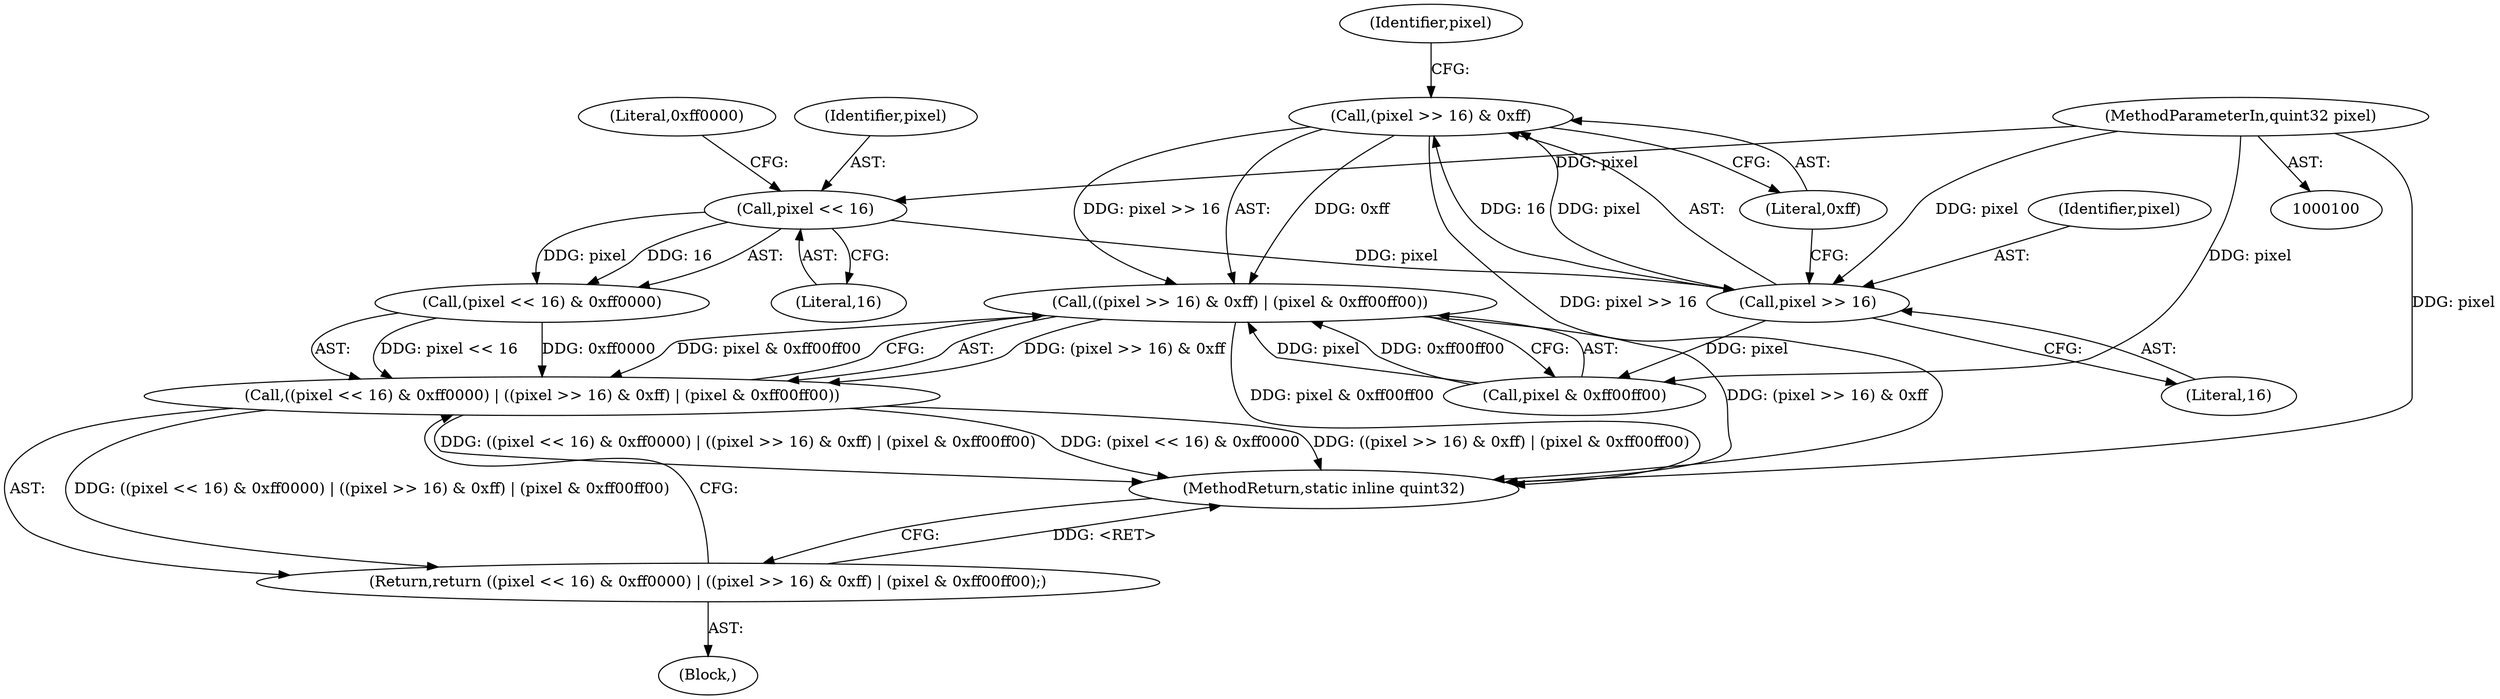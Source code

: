 digraph "1_Chrome_04915c26ea193247b8a29aa24bfa34578ef5d39e@del" {
"1000111" [label="(Call,(pixel >> 16) & 0xff)"];
"1000112" [label="(Call,pixel >> 16)"];
"1000106" [label="(Call,pixel << 16)"];
"1000101" [label="(MethodParameterIn,quint32 pixel)"];
"1000110" [label="(Call,((pixel >> 16) & 0xff) | (pixel & 0xff00ff00))"];
"1000104" [label="(Call,((pixel << 16) & 0xff0000) | ((pixel >> 16) & 0xff) | (pixel & 0xff00ff00))"];
"1000103" [label="(Return,return ((pixel << 16) & 0xff0000) | ((pixel >> 16) & 0xff) | (pixel & 0xff00ff00);)"];
"1000115" [label="(Literal,0xff)"];
"1000102" [label="(Block,)"];
"1000105" [label="(Call,(pixel << 16) & 0xff0000)"];
"1000111" [label="(Call,(pixel >> 16) & 0xff)"];
"1000117" [label="(Identifier,pixel)"];
"1000107" [label="(Identifier,pixel)"];
"1000114" [label="(Literal,16)"];
"1000106" [label="(Call,pixel << 16)"];
"1000103" [label="(Return,return ((pixel << 16) & 0xff0000) | ((pixel >> 16) & 0xff) | (pixel & 0xff00ff00);)"];
"1000119" [label="(MethodReturn,static inline quint32)"];
"1000108" [label="(Literal,16)"];
"1000104" [label="(Call,((pixel << 16) & 0xff0000) | ((pixel >> 16) & 0xff) | (pixel & 0xff00ff00))"];
"1000113" [label="(Identifier,pixel)"];
"1000110" [label="(Call,((pixel >> 16) & 0xff) | (pixel & 0xff00ff00))"];
"1000112" [label="(Call,pixel >> 16)"];
"1000109" [label="(Literal,0xff0000)"];
"1000116" [label="(Call,pixel & 0xff00ff00)"];
"1000101" [label="(MethodParameterIn,quint32 pixel)"];
"1000111" -> "1000110"  [label="AST: "];
"1000111" -> "1000115"  [label="CFG: "];
"1000112" -> "1000111"  [label="AST: "];
"1000115" -> "1000111"  [label="AST: "];
"1000117" -> "1000111"  [label="CFG: "];
"1000111" -> "1000119"  [label="DDG: pixel >> 16"];
"1000111" -> "1000110"  [label="DDG: pixel >> 16"];
"1000111" -> "1000110"  [label="DDG: 0xff"];
"1000112" -> "1000111"  [label="DDG: pixel"];
"1000112" -> "1000111"  [label="DDG: 16"];
"1000112" -> "1000114"  [label="CFG: "];
"1000113" -> "1000112"  [label="AST: "];
"1000114" -> "1000112"  [label="AST: "];
"1000115" -> "1000112"  [label="CFG: "];
"1000106" -> "1000112"  [label="DDG: pixel"];
"1000101" -> "1000112"  [label="DDG: pixel"];
"1000112" -> "1000116"  [label="DDG: pixel"];
"1000106" -> "1000105"  [label="AST: "];
"1000106" -> "1000108"  [label="CFG: "];
"1000107" -> "1000106"  [label="AST: "];
"1000108" -> "1000106"  [label="AST: "];
"1000109" -> "1000106"  [label="CFG: "];
"1000106" -> "1000105"  [label="DDG: pixel"];
"1000106" -> "1000105"  [label="DDG: 16"];
"1000101" -> "1000106"  [label="DDG: pixel"];
"1000101" -> "1000100"  [label="AST: "];
"1000101" -> "1000119"  [label="DDG: pixel"];
"1000101" -> "1000116"  [label="DDG: pixel"];
"1000110" -> "1000104"  [label="AST: "];
"1000110" -> "1000116"  [label="CFG: "];
"1000116" -> "1000110"  [label="AST: "];
"1000104" -> "1000110"  [label="CFG: "];
"1000110" -> "1000119"  [label="DDG: (pixel >> 16) & 0xff"];
"1000110" -> "1000119"  [label="DDG: pixel & 0xff00ff00"];
"1000110" -> "1000104"  [label="DDG: (pixel >> 16) & 0xff"];
"1000110" -> "1000104"  [label="DDG: pixel & 0xff00ff00"];
"1000116" -> "1000110"  [label="DDG: pixel"];
"1000116" -> "1000110"  [label="DDG: 0xff00ff00"];
"1000104" -> "1000103"  [label="AST: "];
"1000105" -> "1000104"  [label="AST: "];
"1000103" -> "1000104"  [label="CFG: "];
"1000104" -> "1000119"  [label="DDG: ((pixel << 16) & 0xff0000) | ((pixel >> 16) & 0xff) | (pixel & 0xff00ff00)"];
"1000104" -> "1000119"  [label="DDG: (pixel << 16) & 0xff0000"];
"1000104" -> "1000119"  [label="DDG: ((pixel >> 16) & 0xff) | (pixel & 0xff00ff00)"];
"1000104" -> "1000103"  [label="DDG: ((pixel << 16) & 0xff0000) | ((pixel >> 16) & 0xff) | (pixel & 0xff00ff00)"];
"1000105" -> "1000104"  [label="DDG: pixel << 16"];
"1000105" -> "1000104"  [label="DDG: 0xff0000"];
"1000103" -> "1000102"  [label="AST: "];
"1000119" -> "1000103"  [label="CFG: "];
"1000103" -> "1000119"  [label="DDG: <RET>"];
}
